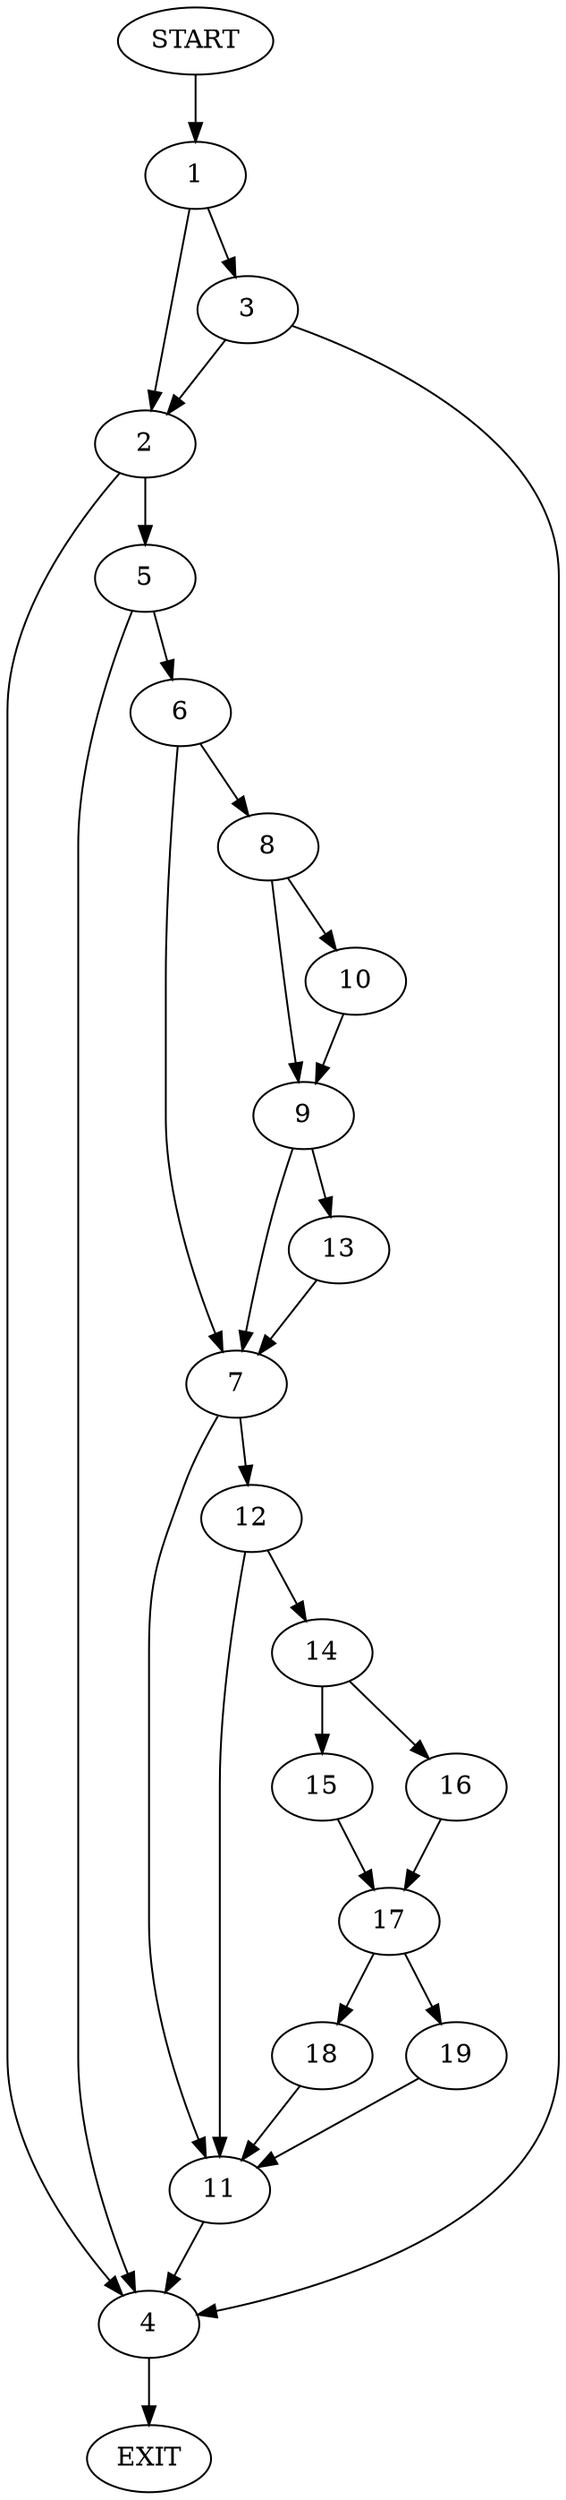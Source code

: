 digraph {
0 [label="START"]
20 [label="EXIT"]
0 -> 1
1 -> 2
1 -> 3
3 -> 4
3 -> 2
2 -> 4
2 -> 5
4 -> 20
5 -> 4
5 -> 6
6 -> 7
6 -> 8
8 -> 9
8 -> 10
7 -> 11
7 -> 12
10 -> 9
9 -> 13
9 -> 7
13 -> 7
12 -> 11
12 -> 14
11 -> 4
14 -> 15
14 -> 16
16 -> 17
15 -> 17
17 -> 18
17 -> 19
18 -> 11
19 -> 11
}

